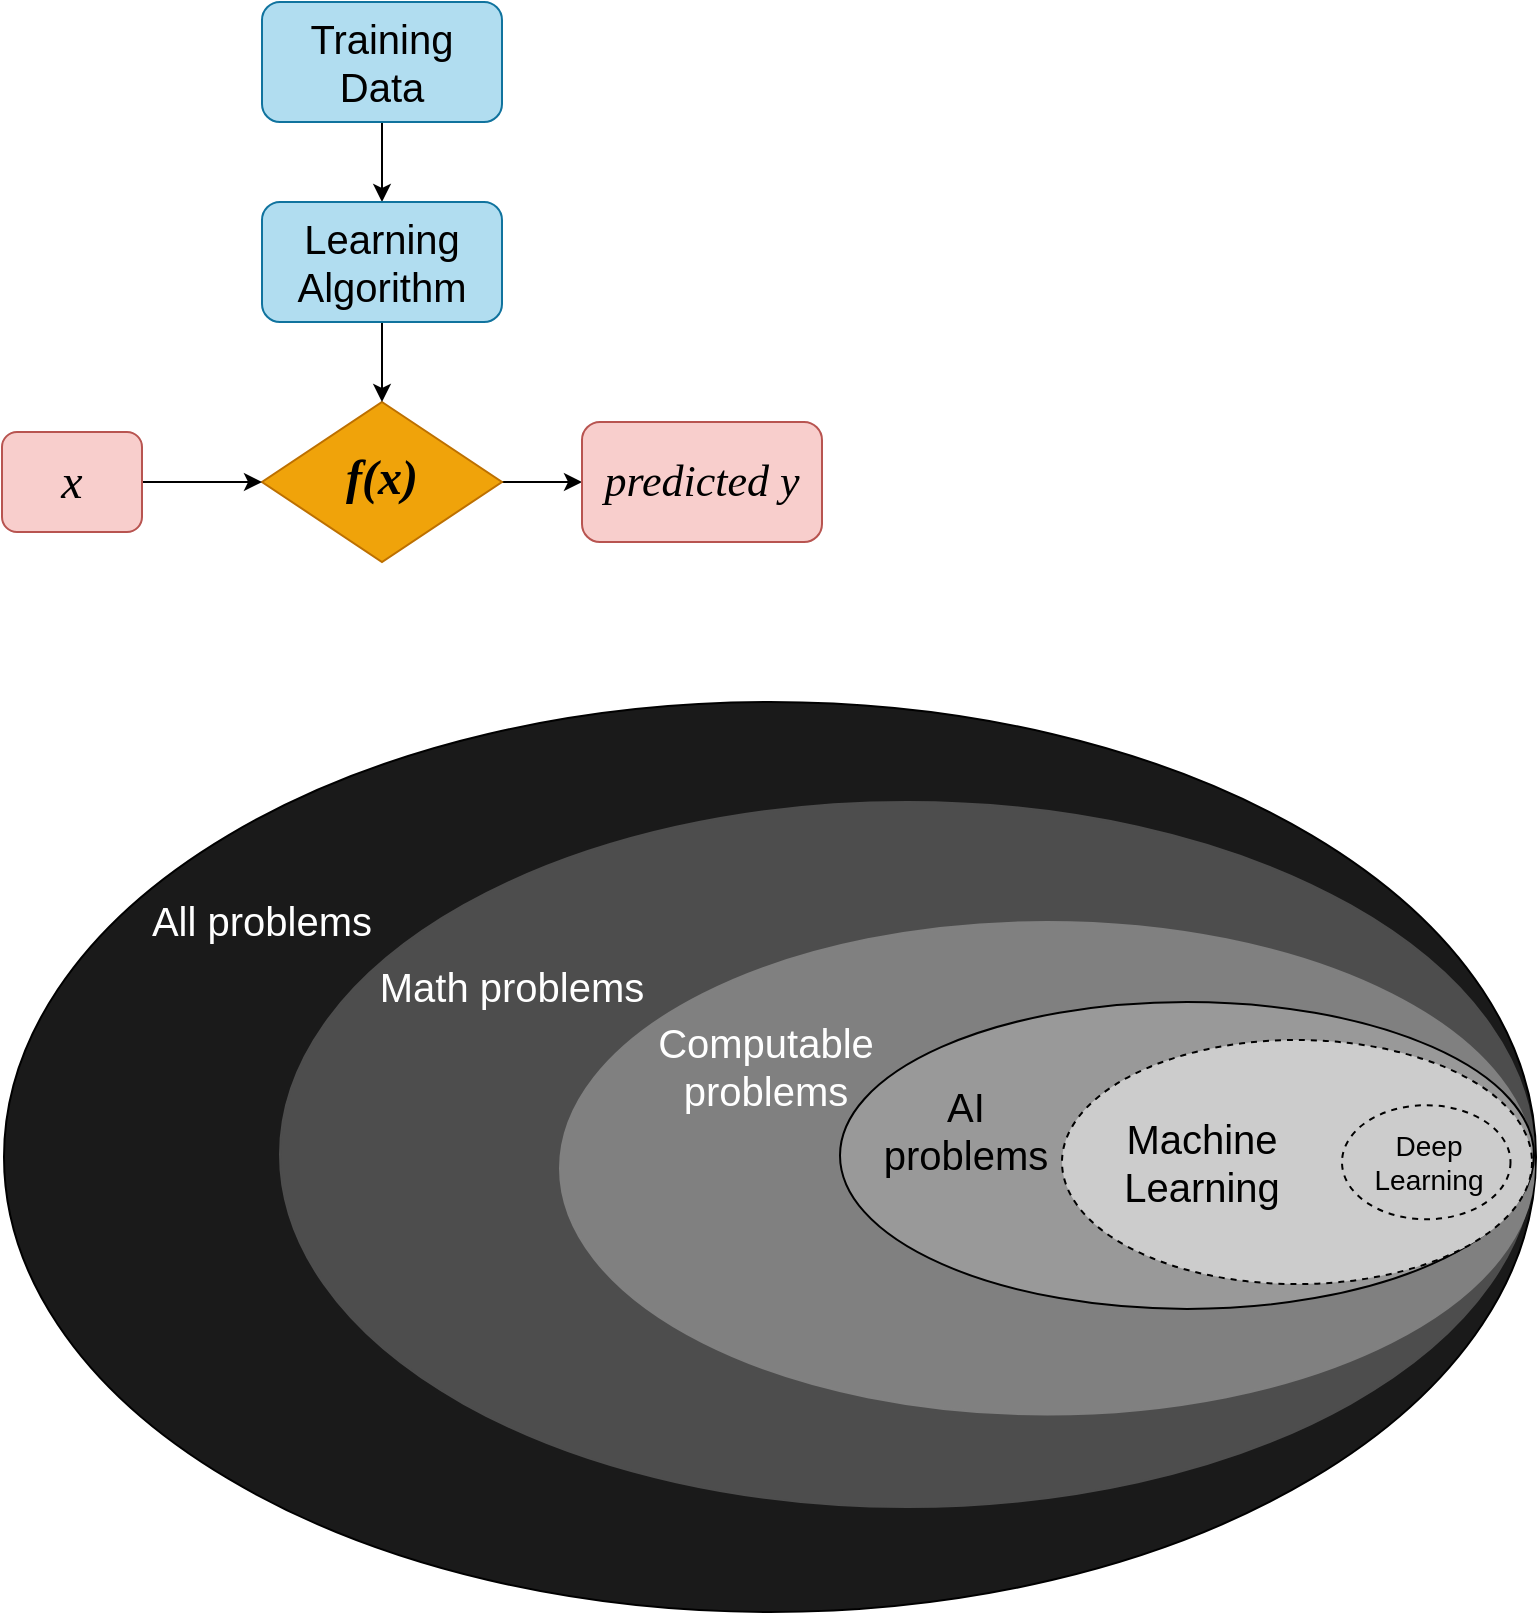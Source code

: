 <mxfile version="15.2.7" type="device"><diagram id="C5RBs43oDa-KdzZeNtuy" name="Page-1"><mxGraphModel dx="1799" dy="1212" grid="1" gridSize="10" guides="1" tooltips="1" connect="1" arrows="1" fold="1" page="1" pageScale="1" pageWidth="827" pageHeight="1169" math="0" shadow="0"><root><mxCell id="WIyWlLk6GJQsqaUBKTNV-0"/><mxCell id="WIyWlLk6GJQsqaUBKTNV-1" parent="WIyWlLk6GJQsqaUBKTNV-0"/><mxCell id="rOLhKyH5RPb3aE2AhcmV-9" value="" style="edgeStyle=orthogonalEdgeStyle;rounded=0;orthogonalLoop=1;jettySize=auto;html=1;" parent="WIyWlLk6GJQsqaUBKTNV-1" source="WIyWlLk6GJQsqaUBKTNV-3" target="rOLhKyH5RPb3aE2AhcmV-7" edge="1"><mxGeometry relative="1" as="geometry"/></mxCell><mxCell id="WIyWlLk6GJQsqaUBKTNV-3" value="&lt;font style=&quot;font-size: 20px&quot;&gt;Training Data&lt;/font&gt;" style="rounded=1;whiteSpace=wrap;html=1;fontSize=12;glass=0;strokeWidth=1;shadow=0;fillColor=#b1ddf0;strokeColor=#10739e;" parent="WIyWlLk6GJQsqaUBKTNV-1" vertex="1"><mxGeometry x="160" y="40" width="120" height="60" as="geometry"/></mxCell><mxCell id="rOLhKyH5RPb3aE2AhcmV-11" value="" style="edgeStyle=orthogonalEdgeStyle;rounded=0;orthogonalLoop=1;jettySize=auto;html=1;" parent="WIyWlLk6GJQsqaUBKTNV-1" source="WIyWlLk6GJQsqaUBKTNV-10" target="WIyWlLk6GJQsqaUBKTNV-12" edge="1"><mxGeometry relative="1" as="geometry"/></mxCell><mxCell id="WIyWlLk6GJQsqaUBKTNV-10" value="&lt;font face=&quot;Times New Roman&quot; size=&quot;1&quot;&gt;&lt;i style=&quot;font-size: 24px&quot;&gt;&lt;b&gt;f(x)&lt;/b&gt;&lt;/i&gt;&lt;/font&gt;" style="rhombus;whiteSpace=wrap;html=1;shadow=0;fontFamily=Helvetica;fontSize=12;align=center;strokeWidth=1;spacing=6;spacingTop=-4;fillColor=#f0a30a;strokeColor=#BD7000;fontColor=#000000;" parent="WIyWlLk6GJQsqaUBKTNV-1" vertex="1"><mxGeometry x="160" y="240" width="120" height="80" as="geometry"/></mxCell><mxCell id="WIyWlLk6GJQsqaUBKTNV-12" value="&lt;font face=&quot;Times New Roman&quot; size=&quot;1&quot;&gt;&lt;i style=&quot;font-size: 22px&quot;&gt;predicted y&lt;/i&gt;&lt;/font&gt;" style="rounded=1;whiteSpace=wrap;html=1;fontSize=12;glass=0;strokeWidth=1;shadow=0;fillColor=#f8cecc;strokeColor=#b85450;" parent="WIyWlLk6GJQsqaUBKTNV-1" vertex="1"><mxGeometry x="320" y="250" width="120" height="60" as="geometry"/></mxCell><mxCell id="rOLhKyH5RPb3aE2AhcmV-12" value="" style="edgeStyle=orthogonalEdgeStyle;rounded=0;orthogonalLoop=1;jettySize=auto;html=1;" parent="WIyWlLk6GJQsqaUBKTNV-1" source="rOLhKyH5RPb3aE2AhcmV-2" target="WIyWlLk6GJQsqaUBKTNV-10" edge="1"><mxGeometry relative="1" as="geometry"/></mxCell><mxCell id="rOLhKyH5RPb3aE2AhcmV-2" value="&lt;font face=&quot;Times New Roman&quot; size=&quot;1&quot;&gt;&lt;i style=&quot;font-size: 24px&quot;&gt;x&lt;/i&gt;&lt;/font&gt;" style="rounded=1;whiteSpace=wrap;html=1;fontSize=12;glass=0;strokeWidth=1;shadow=0;fillColor=#f8cecc;strokeColor=#b85450;" parent="WIyWlLk6GJQsqaUBKTNV-1" vertex="1"><mxGeometry x="30" y="255" width="70" height="50" as="geometry"/></mxCell><mxCell id="rOLhKyH5RPb3aE2AhcmV-10" value="" style="edgeStyle=orthogonalEdgeStyle;rounded=0;orthogonalLoop=1;jettySize=auto;html=1;" parent="WIyWlLk6GJQsqaUBKTNV-1" source="rOLhKyH5RPb3aE2AhcmV-7" target="WIyWlLk6GJQsqaUBKTNV-10" edge="1"><mxGeometry relative="1" as="geometry"/></mxCell><mxCell id="rOLhKyH5RPb3aE2AhcmV-7" value="&lt;font style=&quot;font-size: 20px&quot;&gt;Learning Algorithm&lt;/font&gt;" style="rounded=1;whiteSpace=wrap;html=1;fontSize=12;glass=0;strokeWidth=1;shadow=0;fillColor=#b1ddf0;strokeColor=#10739e;" parent="WIyWlLk6GJQsqaUBKTNV-1" vertex="1"><mxGeometry x="160" y="140" width="120" height="60" as="geometry"/></mxCell><mxCell id="OKjimA6Li3-7ny7VLfSP-0" value="" style="ellipse;whiteSpace=wrap;html=1;fillColor=#1A1A1A;" parent="WIyWlLk6GJQsqaUBKTNV-1" vertex="1"><mxGeometry x="31" y="390" width="766" height="455" as="geometry"/></mxCell><mxCell id="OKjimA6Li3-7ny7VLfSP-2" value="" style="ellipse;whiteSpace=wrap;html=1;fillColor=#4D4D4D;strokeColor=#4D4D4D;" parent="WIyWlLk6GJQsqaUBKTNV-1" vertex="1"><mxGeometry x="169" y="440" width="627" height="352.5" as="geometry"/></mxCell><mxCell id="OKjimA6Li3-7ny7VLfSP-4" value="" style="ellipse;whiteSpace=wrap;html=1;fillColor=#808080;strokeColor=#808080;" parent="WIyWlLk6GJQsqaUBKTNV-1" vertex="1"><mxGeometry x="309" y="500" width="487" height="246.25" as="geometry"/></mxCell><mxCell id="OKjimA6Li3-7ny7VLfSP-7" value="" style="ellipse;whiteSpace=wrap;html=1;fillColor=#999999;" parent="WIyWlLk6GJQsqaUBKTNV-1" vertex="1"><mxGeometry x="449" y="540" width="347" height="153.44" as="geometry"/></mxCell><mxCell id="OKjimA6Li3-7ny7VLfSP-8" value="" style="ellipse;whiteSpace=wrap;html=1;fillColor=#CCCCCC;dashed=1;" parent="WIyWlLk6GJQsqaUBKTNV-1" vertex="1"><mxGeometry x="560" y="559" width="235" height="122.04" as="geometry"/></mxCell><mxCell id="OKjimA6Li3-7ny7VLfSP-9" value="" style="ellipse;whiteSpace=wrap;html=1;fillColor=#CCCCCC;dashed=1;" parent="WIyWlLk6GJQsqaUBKTNV-1" vertex="1"><mxGeometry x="700" y="591.61" width="84.25" height="57.03" as="geometry"/></mxCell><mxCell id="OKjimA6Li3-7ny7VLfSP-10" value="&lt;font style=&quot;font-size: 20px&quot; color=&quot;#ffffff&quot;&gt;All problems&lt;/font&gt;" style="text;html=1;strokeColor=none;fillColor=none;align=center;verticalAlign=middle;whiteSpace=wrap;rounded=0;" parent="WIyWlLk6GJQsqaUBKTNV-1" vertex="1"><mxGeometry x="90" y="479" width="140" height="40" as="geometry"/></mxCell><mxCell id="OKjimA6Li3-7ny7VLfSP-11" value="&lt;font style=&quot;font-size: 20px&quot; color=&quot;#ffffff&quot;&gt;Math problems&lt;/font&gt;" style="text;html=1;strokeColor=none;fillColor=none;align=center;verticalAlign=middle;whiteSpace=wrap;rounded=0;" parent="WIyWlLk6GJQsqaUBKTNV-1" vertex="1"><mxGeometry x="215" y="512" width="140" height="40" as="geometry"/></mxCell><mxCell id="OKjimA6Li3-7ny7VLfSP-12" value="&lt;font style=&quot;font-size: 20px&quot; color=&quot;#ffffff&quot;&gt;Computable&lt;br&gt;problems&lt;br&gt;&lt;/font&gt;" style="text;html=1;strokeColor=none;fillColor=none;align=center;verticalAlign=middle;whiteSpace=wrap;rounded=0;" parent="WIyWlLk6GJQsqaUBKTNV-1" vertex="1"><mxGeometry x="357" y="552" width="110" height="40" as="geometry"/></mxCell><mxCell id="OKjimA6Li3-7ny7VLfSP-13" value="&lt;font style=&quot;font-size: 20px&quot;&gt;AI problems&lt;/font&gt;" style="text;html=1;strokeColor=none;fillColor=none;align=center;verticalAlign=middle;whiteSpace=wrap;rounded=0;" parent="WIyWlLk6GJQsqaUBKTNV-1" vertex="1"><mxGeometry x="480" y="584" width="64" height="40" as="geometry"/></mxCell><mxCell id="OKjimA6Li3-7ny7VLfSP-14" value="&lt;font style=&quot;font-size: 20px&quot;&gt;Machine Learning&lt;/font&gt;" style="text;html=1;strokeColor=none;fillColor=none;align=center;verticalAlign=middle;whiteSpace=wrap;rounded=0;" parent="WIyWlLk6GJQsqaUBKTNV-1" vertex="1"><mxGeometry x="560" y="600.02" width="140" height="40" as="geometry"/></mxCell><mxCell id="OKjimA6Li3-7ny7VLfSP-15" value="&lt;font style=&quot;font-size: 14px&quot;&gt;Deep&lt;br&gt;Learning&lt;br&gt;&lt;/font&gt;" style="text;html=1;strokeColor=none;fillColor=none;align=center;verticalAlign=middle;whiteSpace=wrap;rounded=0;dashed=1;dashPattern=1 1;" parent="WIyWlLk6GJQsqaUBKTNV-1" vertex="1"><mxGeometry x="718.88" y="600.13" width="48.5" height="40" as="geometry"/></mxCell></root></mxGraphModel></diagram></mxfile>